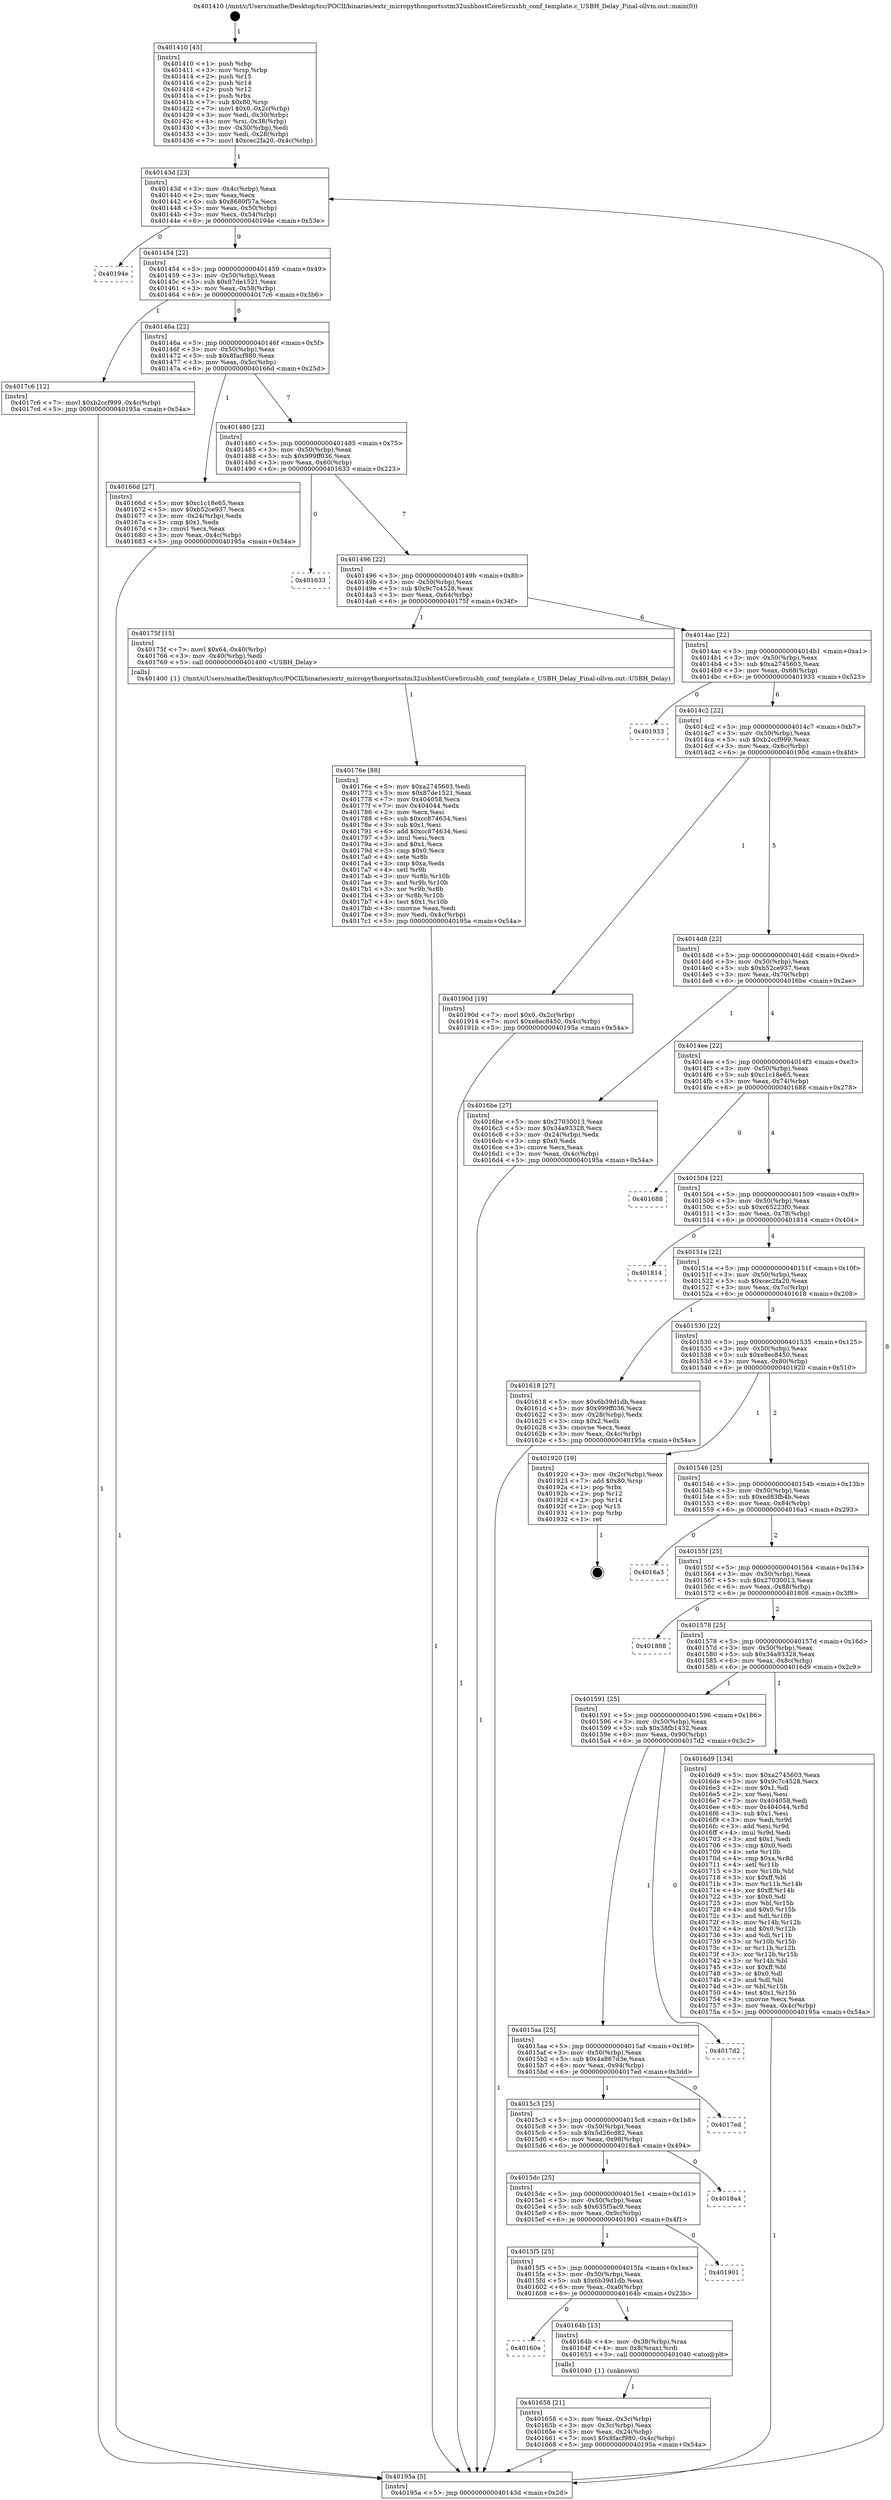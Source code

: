 digraph "0x401410" {
  label = "0x401410 (/mnt/c/Users/mathe/Desktop/tcc/POCII/binaries/extr_micropythonportsstm32usbhostCoreSrcusbh_conf_template.c_USBH_Delay_Final-ollvm.out::main(0))"
  labelloc = "t"
  node[shape=record]

  Entry [label="",width=0.3,height=0.3,shape=circle,fillcolor=black,style=filled]
  "0x40143d" [label="{
     0x40143d [23]\l
     | [instrs]\l
     &nbsp;&nbsp;0x40143d \<+3\>: mov -0x4c(%rbp),%eax\l
     &nbsp;&nbsp;0x401440 \<+2\>: mov %eax,%ecx\l
     &nbsp;&nbsp;0x401442 \<+6\>: sub $0x8680f57a,%ecx\l
     &nbsp;&nbsp;0x401448 \<+3\>: mov %eax,-0x50(%rbp)\l
     &nbsp;&nbsp;0x40144b \<+3\>: mov %ecx,-0x54(%rbp)\l
     &nbsp;&nbsp;0x40144e \<+6\>: je 000000000040194e \<main+0x53e\>\l
  }"]
  "0x40194e" [label="{
     0x40194e\l
  }", style=dashed]
  "0x401454" [label="{
     0x401454 [22]\l
     | [instrs]\l
     &nbsp;&nbsp;0x401454 \<+5\>: jmp 0000000000401459 \<main+0x49\>\l
     &nbsp;&nbsp;0x401459 \<+3\>: mov -0x50(%rbp),%eax\l
     &nbsp;&nbsp;0x40145c \<+5\>: sub $0x87de1521,%eax\l
     &nbsp;&nbsp;0x401461 \<+3\>: mov %eax,-0x58(%rbp)\l
     &nbsp;&nbsp;0x401464 \<+6\>: je 00000000004017c6 \<main+0x3b6\>\l
  }"]
  Exit [label="",width=0.3,height=0.3,shape=circle,fillcolor=black,style=filled,peripheries=2]
  "0x4017c6" [label="{
     0x4017c6 [12]\l
     | [instrs]\l
     &nbsp;&nbsp;0x4017c6 \<+7\>: movl $0xb2ccf999,-0x4c(%rbp)\l
     &nbsp;&nbsp;0x4017cd \<+5\>: jmp 000000000040195a \<main+0x54a\>\l
  }"]
  "0x40146a" [label="{
     0x40146a [22]\l
     | [instrs]\l
     &nbsp;&nbsp;0x40146a \<+5\>: jmp 000000000040146f \<main+0x5f\>\l
     &nbsp;&nbsp;0x40146f \<+3\>: mov -0x50(%rbp),%eax\l
     &nbsp;&nbsp;0x401472 \<+5\>: sub $0x8facf980,%eax\l
     &nbsp;&nbsp;0x401477 \<+3\>: mov %eax,-0x5c(%rbp)\l
     &nbsp;&nbsp;0x40147a \<+6\>: je 000000000040166d \<main+0x25d\>\l
  }"]
  "0x40176e" [label="{
     0x40176e [88]\l
     | [instrs]\l
     &nbsp;&nbsp;0x40176e \<+5\>: mov $0xa2745603,%edi\l
     &nbsp;&nbsp;0x401773 \<+5\>: mov $0x87de1521,%eax\l
     &nbsp;&nbsp;0x401778 \<+7\>: mov 0x404058,%ecx\l
     &nbsp;&nbsp;0x40177f \<+7\>: mov 0x404044,%edx\l
     &nbsp;&nbsp;0x401786 \<+2\>: mov %ecx,%esi\l
     &nbsp;&nbsp;0x401788 \<+6\>: sub $0xcc874634,%esi\l
     &nbsp;&nbsp;0x40178e \<+3\>: sub $0x1,%esi\l
     &nbsp;&nbsp;0x401791 \<+6\>: add $0xcc874634,%esi\l
     &nbsp;&nbsp;0x401797 \<+3\>: imul %esi,%ecx\l
     &nbsp;&nbsp;0x40179a \<+3\>: and $0x1,%ecx\l
     &nbsp;&nbsp;0x40179d \<+3\>: cmp $0x0,%ecx\l
     &nbsp;&nbsp;0x4017a0 \<+4\>: sete %r8b\l
     &nbsp;&nbsp;0x4017a4 \<+3\>: cmp $0xa,%edx\l
     &nbsp;&nbsp;0x4017a7 \<+4\>: setl %r9b\l
     &nbsp;&nbsp;0x4017ab \<+3\>: mov %r8b,%r10b\l
     &nbsp;&nbsp;0x4017ae \<+3\>: and %r9b,%r10b\l
     &nbsp;&nbsp;0x4017b1 \<+3\>: xor %r9b,%r8b\l
     &nbsp;&nbsp;0x4017b4 \<+3\>: or %r8b,%r10b\l
     &nbsp;&nbsp;0x4017b7 \<+4\>: test $0x1,%r10b\l
     &nbsp;&nbsp;0x4017bb \<+3\>: cmovne %eax,%edi\l
     &nbsp;&nbsp;0x4017be \<+3\>: mov %edi,-0x4c(%rbp)\l
     &nbsp;&nbsp;0x4017c1 \<+5\>: jmp 000000000040195a \<main+0x54a\>\l
  }"]
  "0x40166d" [label="{
     0x40166d [27]\l
     | [instrs]\l
     &nbsp;&nbsp;0x40166d \<+5\>: mov $0xc1c18e65,%eax\l
     &nbsp;&nbsp;0x401672 \<+5\>: mov $0xb52ce937,%ecx\l
     &nbsp;&nbsp;0x401677 \<+3\>: mov -0x24(%rbp),%edx\l
     &nbsp;&nbsp;0x40167a \<+3\>: cmp $0x1,%edx\l
     &nbsp;&nbsp;0x40167d \<+3\>: cmovl %ecx,%eax\l
     &nbsp;&nbsp;0x401680 \<+3\>: mov %eax,-0x4c(%rbp)\l
     &nbsp;&nbsp;0x401683 \<+5\>: jmp 000000000040195a \<main+0x54a\>\l
  }"]
  "0x401480" [label="{
     0x401480 [22]\l
     | [instrs]\l
     &nbsp;&nbsp;0x401480 \<+5\>: jmp 0000000000401485 \<main+0x75\>\l
     &nbsp;&nbsp;0x401485 \<+3\>: mov -0x50(%rbp),%eax\l
     &nbsp;&nbsp;0x401488 \<+5\>: sub $0x999ff036,%eax\l
     &nbsp;&nbsp;0x40148d \<+3\>: mov %eax,-0x60(%rbp)\l
     &nbsp;&nbsp;0x401490 \<+6\>: je 0000000000401633 \<main+0x223\>\l
  }"]
  "0x401658" [label="{
     0x401658 [21]\l
     | [instrs]\l
     &nbsp;&nbsp;0x401658 \<+3\>: mov %eax,-0x3c(%rbp)\l
     &nbsp;&nbsp;0x40165b \<+3\>: mov -0x3c(%rbp),%eax\l
     &nbsp;&nbsp;0x40165e \<+3\>: mov %eax,-0x24(%rbp)\l
     &nbsp;&nbsp;0x401661 \<+7\>: movl $0x8facf980,-0x4c(%rbp)\l
     &nbsp;&nbsp;0x401668 \<+5\>: jmp 000000000040195a \<main+0x54a\>\l
  }"]
  "0x401633" [label="{
     0x401633\l
  }", style=dashed]
  "0x401496" [label="{
     0x401496 [22]\l
     | [instrs]\l
     &nbsp;&nbsp;0x401496 \<+5\>: jmp 000000000040149b \<main+0x8b\>\l
     &nbsp;&nbsp;0x40149b \<+3\>: mov -0x50(%rbp),%eax\l
     &nbsp;&nbsp;0x40149e \<+5\>: sub $0x9c7c4528,%eax\l
     &nbsp;&nbsp;0x4014a3 \<+3\>: mov %eax,-0x64(%rbp)\l
     &nbsp;&nbsp;0x4014a6 \<+6\>: je 000000000040175f \<main+0x34f\>\l
  }"]
  "0x40160e" [label="{
     0x40160e\l
  }", style=dashed]
  "0x40175f" [label="{
     0x40175f [15]\l
     | [instrs]\l
     &nbsp;&nbsp;0x40175f \<+7\>: movl $0x64,-0x40(%rbp)\l
     &nbsp;&nbsp;0x401766 \<+3\>: mov -0x40(%rbp),%edi\l
     &nbsp;&nbsp;0x401769 \<+5\>: call 0000000000401400 \<USBH_Delay\>\l
     | [calls]\l
     &nbsp;&nbsp;0x401400 \{1\} (/mnt/c/Users/mathe/Desktop/tcc/POCII/binaries/extr_micropythonportsstm32usbhostCoreSrcusbh_conf_template.c_USBH_Delay_Final-ollvm.out::USBH_Delay)\l
  }"]
  "0x4014ac" [label="{
     0x4014ac [22]\l
     | [instrs]\l
     &nbsp;&nbsp;0x4014ac \<+5\>: jmp 00000000004014b1 \<main+0xa1\>\l
     &nbsp;&nbsp;0x4014b1 \<+3\>: mov -0x50(%rbp),%eax\l
     &nbsp;&nbsp;0x4014b4 \<+5\>: sub $0xa2745603,%eax\l
     &nbsp;&nbsp;0x4014b9 \<+3\>: mov %eax,-0x68(%rbp)\l
     &nbsp;&nbsp;0x4014bc \<+6\>: je 0000000000401933 \<main+0x523\>\l
  }"]
  "0x40164b" [label="{
     0x40164b [13]\l
     | [instrs]\l
     &nbsp;&nbsp;0x40164b \<+4\>: mov -0x38(%rbp),%rax\l
     &nbsp;&nbsp;0x40164f \<+4\>: mov 0x8(%rax),%rdi\l
     &nbsp;&nbsp;0x401653 \<+5\>: call 0000000000401040 \<atoi@plt\>\l
     | [calls]\l
     &nbsp;&nbsp;0x401040 \{1\} (unknown)\l
  }"]
  "0x401933" [label="{
     0x401933\l
  }", style=dashed]
  "0x4014c2" [label="{
     0x4014c2 [22]\l
     | [instrs]\l
     &nbsp;&nbsp;0x4014c2 \<+5\>: jmp 00000000004014c7 \<main+0xb7\>\l
     &nbsp;&nbsp;0x4014c7 \<+3\>: mov -0x50(%rbp),%eax\l
     &nbsp;&nbsp;0x4014ca \<+5\>: sub $0xb2ccf999,%eax\l
     &nbsp;&nbsp;0x4014cf \<+3\>: mov %eax,-0x6c(%rbp)\l
     &nbsp;&nbsp;0x4014d2 \<+6\>: je 000000000040190d \<main+0x4fd\>\l
  }"]
  "0x4015f5" [label="{
     0x4015f5 [25]\l
     | [instrs]\l
     &nbsp;&nbsp;0x4015f5 \<+5\>: jmp 00000000004015fa \<main+0x1ea\>\l
     &nbsp;&nbsp;0x4015fa \<+3\>: mov -0x50(%rbp),%eax\l
     &nbsp;&nbsp;0x4015fd \<+5\>: sub $0x6b39d1db,%eax\l
     &nbsp;&nbsp;0x401602 \<+6\>: mov %eax,-0xa0(%rbp)\l
     &nbsp;&nbsp;0x401608 \<+6\>: je 000000000040164b \<main+0x23b\>\l
  }"]
  "0x40190d" [label="{
     0x40190d [19]\l
     | [instrs]\l
     &nbsp;&nbsp;0x40190d \<+7\>: movl $0x0,-0x2c(%rbp)\l
     &nbsp;&nbsp;0x401914 \<+7\>: movl $0xe8ec8450,-0x4c(%rbp)\l
     &nbsp;&nbsp;0x40191b \<+5\>: jmp 000000000040195a \<main+0x54a\>\l
  }"]
  "0x4014d8" [label="{
     0x4014d8 [22]\l
     | [instrs]\l
     &nbsp;&nbsp;0x4014d8 \<+5\>: jmp 00000000004014dd \<main+0xcd\>\l
     &nbsp;&nbsp;0x4014dd \<+3\>: mov -0x50(%rbp),%eax\l
     &nbsp;&nbsp;0x4014e0 \<+5\>: sub $0xb52ce937,%eax\l
     &nbsp;&nbsp;0x4014e5 \<+3\>: mov %eax,-0x70(%rbp)\l
     &nbsp;&nbsp;0x4014e8 \<+6\>: je 00000000004016be \<main+0x2ae\>\l
  }"]
  "0x401901" [label="{
     0x401901\l
  }", style=dashed]
  "0x4016be" [label="{
     0x4016be [27]\l
     | [instrs]\l
     &nbsp;&nbsp;0x4016be \<+5\>: mov $0x27030013,%eax\l
     &nbsp;&nbsp;0x4016c3 \<+5\>: mov $0x34a93328,%ecx\l
     &nbsp;&nbsp;0x4016c8 \<+3\>: mov -0x24(%rbp),%edx\l
     &nbsp;&nbsp;0x4016cb \<+3\>: cmp $0x0,%edx\l
     &nbsp;&nbsp;0x4016ce \<+3\>: cmove %ecx,%eax\l
     &nbsp;&nbsp;0x4016d1 \<+3\>: mov %eax,-0x4c(%rbp)\l
     &nbsp;&nbsp;0x4016d4 \<+5\>: jmp 000000000040195a \<main+0x54a\>\l
  }"]
  "0x4014ee" [label="{
     0x4014ee [22]\l
     | [instrs]\l
     &nbsp;&nbsp;0x4014ee \<+5\>: jmp 00000000004014f3 \<main+0xe3\>\l
     &nbsp;&nbsp;0x4014f3 \<+3\>: mov -0x50(%rbp),%eax\l
     &nbsp;&nbsp;0x4014f6 \<+5\>: sub $0xc1c18e65,%eax\l
     &nbsp;&nbsp;0x4014fb \<+3\>: mov %eax,-0x74(%rbp)\l
     &nbsp;&nbsp;0x4014fe \<+6\>: je 0000000000401688 \<main+0x278\>\l
  }"]
  "0x4015dc" [label="{
     0x4015dc [25]\l
     | [instrs]\l
     &nbsp;&nbsp;0x4015dc \<+5\>: jmp 00000000004015e1 \<main+0x1d1\>\l
     &nbsp;&nbsp;0x4015e1 \<+3\>: mov -0x50(%rbp),%eax\l
     &nbsp;&nbsp;0x4015e4 \<+5\>: sub $0x635f5ac9,%eax\l
     &nbsp;&nbsp;0x4015e9 \<+6\>: mov %eax,-0x9c(%rbp)\l
     &nbsp;&nbsp;0x4015ef \<+6\>: je 0000000000401901 \<main+0x4f1\>\l
  }"]
  "0x401688" [label="{
     0x401688\l
  }", style=dashed]
  "0x401504" [label="{
     0x401504 [22]\l
     | [instrs]\l
     &nbsp;&nbsp;0x401504 \<+5\>: jmp 0000000000401509 \<main+0xf9\>\l
     &nbsp;&nbsp;0x401509 \<+3\>: mov -0x50(%rbp),%eax\l
     &nbsp;&nbsp;0x40150c \<+5\>: sub $0xc65223f0,%eax\l
     &nbsp;&nbsp;0x401511 \<+3\>: mov %eax,-0x78(%rbp)\l
     &nbsp;&nbsp;0x401514 \<+6\>: je 0000000000401814 \<main+0x404\>\l
  }"]
  "0x4018a4" [label="{
     0x4018a4\l
  }", style=dashed]
  "0x401814" [label="{
     0x401814\l
  }", style=dashed]
  "0x40151a" [label="{
     0x40151a [22]\l
     | [instrs]\l
     &nbsp;&nbsp;0x40151a \<+5\>: jmp 000000000040151f \<main+0x10f\>\l
     &nbsp;&nbsp;0x40151f \<+3\>: mov -0x50(%rbp),%eax\l
     &nbsp;&nbsp;0x401522 \<+5\>: sub $0xcec2fa20,%eax\l
     &nbsp;&nbsp;0x401527 \<+3\>: mov %eax,-0x7c(%rbp)\l
     &nbsp;&nbsp;0x40152a \<+6\>: je 0000000000401618 \<main+0x208\>\l
  }"]
  "0x4015c3" [label="{
     0x4015c3 [25]\l
     | [instrs]\l
     &nbsp;&nbsp;0x4015c3 \<+5\>: jmp 00000000004015c8 \<main+0x1b8\>\l
     &nbsp;&nbsp;0x4015c8 \<+3\>: mov -0x50(%rbp),%eax\l
     &nbsp;&nbsp;0x4015cb \<+5\>: sub $0x5d26cd82,%eax\l
     &nbsp;&nbsp;0x4015d0 \<+6\>: mov %eax,-0x98(%rbp)\l
     &nbsp;&nbsp;0x4015d6 \<+6\>: je 00000000004018a4 \<main+0x494\>\l
  }"]
  "0x401618" [label="{
     0x401618 [27]\l
     | [instrs]\l
     &nbsp;&nbsp;0x401618 \<+5\>: mov $0x6b39d1db,%eax\l
     &nbsp;&nbsp;0x40161d \<+5\>: mov $0x999ff036,%ecx\l
     &nbsp;&nbsp;0x401622 \<+3\>: mov -0x28(%rbp),%edx\l
     &nbsp;&nbsp;0x401625 \<+3\>: cmp $0x2,%edx\l
     &nbsp;&nbsp;0x401628 \<+3\>: cmovne %ecx,%eax\l
     &nbsp;&nbsp;0x40162b \<+3\>: mov %eax,-0x4c(%rbp)\l
     &nbsp;&nbsp;0x40162e \<+5\>: jmp 000000000040195a \<main+0x54a\>\l
  }"]
  "0x401530" [label="{
     0x401530 [22]\l
     | [instrs]\l
     &nbsp;&nbsp;0x401530 \<+5\>: jmp 0000000000401535 \<main+0x125\>\l
     &nbsp;&nbsp;0x401535 \<+3\>: mov -0x50(%rbp),%eax\l
     &nbsp;&nbsp;0x401538 \<+5\>: sub $0xe8ec8450,%eax\l
     &nbsp;&nbsp;0x40153d \<+3\>: mov %eax,-0x80(%rbp)\l
     &nbsp;&nbsp;0x401540 \<+6\>: je 0000000000401920 \<main+0x510\>\l
  }"]
  "0x40195a" [label="{
     0x40195a [5]\l
     | [instrs]\l
     &nbsp;&nbsp;0x40195a \<+5\>: jmp 000000000040143d \<main+0x2d\>\l
  }"]
  "0x401410" [label="{
     0x401410 [45]\l
     | [instrs]\l
     &nbsp;&nbsp;0x401410 \<+1\>: push %rbp\l
     &nbsp;&nbsp;0x401411 \<+3\>: mov %rsp,%rbp\l
     &nbsp;&nbsp;0x401414 \<+2\>: push %r15\l
     &nbsp;&nbsp;0x401416 \<+2\>: push %r14\l
     &nbsp;&nbsp;0x401418 \<+2\>: push %r12\l
     &nbsp;&nbsp;0x40141a \<+1\>: push %rbx\l
     &nbsp;&nbsp;0x40141b \<+7\>: sub $0x80,%rsp\l
     &nbsp;&nbsp;0x401422 \<+7\>: movl $0x0,-0x2c(%rbp)\l
     &nbsp;&nbsp;0x401429 \<+3\>: mov %edi,-0x30(%rbp)\l
     &nbsp;&nbsp;0x40142c \<+4\>: mov %rsi,-0x38(%rbp)\l
     &nbsp;&nbsp;0x401430 \<+3\>: mov -0x30(%rbp),%edi\l
     &nbsp;&nbsp;0x401433 \<+3\>: mov %edi,-0x28(%rbp)\l
     &nbsp;&nbsp;0x401436 \<+7\>: movl $0xcec2fa20,-0x4c(%rbp)\l
  }"]
  "0x4017ed" [label="{
     0x4017ed\l
  }", style=dashed]
  "0x401920" [label="{
     0x401920 [19]\l
     | [instrs]\l
     &nbsp;&nbsp;0x401920 \<+3\>: mov -0x2c(%rbp),%eax\l
     &nbsp;&nbsp;0x401923 \<+7\>: add $0x80,%rsp\l
     &nbsp;&nbsp;0x40192a \<+1\>: pop %rbx\l
     &nbsp;&nbsp;0x40192b \<+2\>: pop %r12\l
     &nbsp;&nbsp;0x40192d \<+2\>: pop %r14\l
     &nbsp;&nbsp;0x40192f \<+2\>: pop %r15\l
     &nbsp;&nbsp;0x401931 \<+1\>: pop %rbp\l
     &nbsp;&nbsp;0x401932 \<+1\>: ret\l
  }"]
  "0x401546" [label="{
     0x401546 [25]\l
     | [instrs]\l
     &nbsp;&nbsp;0x401546 \<+5\>: jmp 000000000040154b \<main+0x13b\>\l
     &nbsp;&nbsp;0x40154b \<+3\>: mov -0x50(%rbp),%eax\l
     &nbsp;&nbsp;0x40154e \<+5\>: sub $0xed83fb4b,%eax\l
     &nbsp;&nbsp;0x401553 \<+6\>: mov %eax,-0x84(%rbp)\l
     &nbsp;&nbsp;0x401559 \<+6\>: je 00000000004016a3 \<main+0x293\>\l
  }"]
  "0x4015aa" [label="{
     0x4015aa [25]\l
     | [instrs]\l
     &nbsp;&nbsp;0x4015aa \<+5\>: jmp 00000000004015af \<main+0x19f\>\l
     &nbsp;&nbsp;0x4015af \<+3\>: mov -0x50(%rbp),%eax\l
     &nbsp;&nbsp;0x4015b2 \<+5\>: sub $0x4a867d3e,%eax\l
     &nbsp;&nbsp;0x4015b7 \<+6\>: mov %eax,-0x94(%rbp)\l
     &nbsp;&nbsp;0x4015bd \<+6\>: je 00000000004017ed \<main+0x3dd\>\l
  }"]
  "0x4016a3" [label="{
     0x4016a3\l
  }", style=dashed]
  "0x40155f" [label="{
     0x40155f [25]\l
     | [instrs]\l
     &nbsp;&nbsp;0x40155f \<+5\>: jmp 0000000000401564 \<main+0x154\>\l
     &nbsp;&nbsp;0x401564 \<+3\>: mov -0x50(%rbp),%eax\l
     &nbsp;&nbsp;0x401567 \<+5\>: sub $0x27030013,%eax\l
     &nbsp;&nbsp;0x40156c \<+6\>: mov %eax,-0x88(%rbp)\l
     &nbsp;&nbsp;0x401572 \<+6\>: je 0000000000401808 \<main+0x3f8\>\l
  }"]
  "0x4017d2" [label="{
     0x4017d2\l
  }", style=dashed]
  "0x401808" [label="{
     0x401808\l
  }", style=dashed]
  "0x401578" [label="{
     0x401578 [25]\l
     | [instrs]\l
     &nbsp;&nbsp;0x401578 \<+5\>: jmp 000000000040157d \<main+0x16d\>\l
     &nbsp;&nbsp;0x40157d \<+3\>: mov -0x50(%rbp),%eax\l
     &nbsp;&nbsp;0x401580 \<+5\>: sub $0x34a93328,%eax\l
     &nbsp;&nbsp;0x401585 \<+6\>: mov %eax,-0x8c(%rbp)\l
     &nbsp;&nbsp;0x40158b \<+6\>: je 00000000004016d9 \<main+0x2c9\>\l
  }"]
  "0x401591" [label="{
     0x401591 [25]\l
     | [instrs]\l
     &nbsp;&nbsp;0x401591 \<+5\>: jmp 0000000000401596 \<main+0x186\>\l
     &nbsp;&nbsp;0x401596 \<+3\>: mov -0x50(%rbp),%eax\l
     &nbsp;&nbsp;0x401599 \<+5\>: sub $0x38fb1432,%eax\l
     &nbsp;&nbsp;0x40159e \<+6\>: mov %eax,-0x90(%rbp)\l
     &nbsp;&nbsp;0x4015a4 \<+6\>: je 00000000004017d2 \<main+0x3c2\>\l
  }"]
  "0x4016d9" [label="{
     0x4016d9 [134]\l
     | [instrs]\l
     &nbsp;&nbsp;0x4016d9 \<+5\>: mov $0xa2745603,%eax\l
     &nbsp;&nbsp;0x4016de \<+5\>: mov $0x9c7c4528,%ecx\l
     &nbsp;&nbsp;0x4016e3 \<+2\>: mov $0x1,%dl\l
     &nbsp;&nbsp;0x4016e5 \<+2\>: xor %esi,%esi\l
     &nbsp;&nbsp;0x4016e7 \<+7\>: mov 0x404058,%edi\l
     &nbsp;&nbsp;0x4016ee \<+8\>: mov 0x404044,%r8d\l
     &nbsp;&nbsp;0x4016f6 \<+3\>: sub $0x1,%esi\l
     &nbsp;&nbsp;0x4016f9 \<+3\>: mov %edi,%r9d\l
     &nbsp;&nbsp;0x4016fc \<+3\>: add %esi,%r9d\l
     &nbsp;&nbsp;0x4016ff \<+4\>: imul %r9d,%edi\l
     &nbsp;&nbsp;0x401703 \<+3\>: and $0x1,%edi\l
     &nbsp;&nbsp;0x401706 \<+3\>: cmp $0x0,%edi\l
     &nbsp;&nbsp;0x401709 \<+4\>: sete %r10b\l
     &nbsp;&nbsp;0x40170d \<+4\>: cmp $0xa,%r8d\l
     &nbsp;&nbsp;0x401711 \<+4\>: setl %r11b\l
     &nbsp;&nbsp;0x401715 \<+3\>: mov %r10b,%bl\l
     &nbsp;&nbsp;0x401718 \<+3\>: xor $0xff,%bl\l
     &nbsp;&nbsp;0x40171b \<+3\>: mov %r11b,%r14b\l
     &nbsp;&nbsp;0x40171e \<+4\>: xor $0xff,%r14b\l
     &nbsp;&nbsp;0x401722 \<+3\>: xor $0x0,%dl\l
     &nbsp;&nbsp;0x401725 \<+3\>: mov %bl,%r15b\l
     &nbsp;&nbsp;0x401728 \<+4\>: and $0x0,%r15b\l
     &nbsp;&nbsp;0x40172c \<+3\>: and %dl,%r10b\l
     &nbsp;&nbsp;0x40172f \<+3\>: mov %r14b,%r12b\l
     &nbsp;&nbsp;0x401732 \<+4\>: and $0x0,%r12b\l
     &nbsp;&nbsp;0x401736 \<+3\>: and %dl,%r11b\l
     &nbsp;&nbsp;0x401739 \<+3\>: or %r10b,%r15b\l
     &nbsp;&nbsp;0x40173c \<+3\>: or %r11b,%r12b\l
     &nbsp;&nbsp;0x40173f \<+3\>: xor %r12b,%r15b\l
     &nbsp;&nbsp;0x401742 \<+3\>: or %r14b,%bl\l
     &nbsp;&nbsp;0x401745 \<+3\>: xor $0xff,%bl\l
     &nbsp;&nbsp;0x401748 \<+3\>: or $0x0,%dl\l
     &nbsp;&nbsp;0x40174b \<+2\>: and %dl,%bl\l
     &nbsp;&nbsp;0x40174d \<+3\>: or %bl,%r15b\l
     &nbsp;&nbsp;0x401750 \<+4\>: test $0x1,%r15b\l
     &nbsp;&nbsp;0x401754 \<+3\>: cmovne %ecx,%eax\l
     &nbsp;&nbsp;0x401757 \<+3\>: mov %eax,-0x4c(%rbp)\l
     &nbsp;&nbsp;0x40175a \<+5\>: jmp 000000000040195a \<main+0x54a\>\l
  }"]
  Entry -> "0x401410" [label=" 1"]
  "0x40143d" -> "0x40194e" [label=" 0"]
  "0x40143d" -> "0x401454" [label=" 9"]
  "0x401920" -> Exit [label=" 1"]
  "0x401454" -> "0x4017c6" [label=" 1"]
  "0x401454" -> "0x40146a" [label=" 8"]
  "0x40190d" -> "0x40195a" [label=" 1"]
  "0x40146a" -> "0x40166d" [label=" 1"]
  "0x40146a" -> "0x401480" [label=" 7"]
  "0x4017c6" -> "0x40195a" [label=" 1"]
  "0x401480" -> "0x401633" [label=" 0"]
  "0x401480" -> "0x401496" [label=" 7"]
  "0x40176e" -> "0x40195a" [label=" 1"]
  "0x401496" -> "0x40175f" [label=" 1"]
  "0x401496" -> "0x4014ac" [label=" 6"]
  "0x40175f" -> "0x40176e" [label=" 1"]
  "0x4014ac" -> "0x401933" [label=" 0"]
  "0x4014ac" -> "0x4014c2" [label=" 6"]
  "0x4016d9" -> "0x40195a" [label=" 1"]
  "0x4014c2" -> "0x40190d" [label=" 1"]
  "0x4014c2" -> "0x4014d8" [label=" 5"]
  "0x40166d" -> "0x40195a" [label=" 1"]
  "0x4014d8" -> "0x4016be" [label=" 1"]
  "0x4014d8" -> "0x4014ee" [label=" 4"]
  "0x401658" -> "0x40195a" [label=" 1"]
  "0x4014ee" -> "0x401688" [label=" 0"]
  "0x4014ee" -> "0x401504" [label=" 4"]
  "0x4015f5" -> "0x40160e" [label=" 0"]
  "0x401504" -> "0x401814" [label=" 0"]
  "0x401504" -> "0x40151a" [label=" 4"]
  "0x4015f5" -> "0x40164b" [label=" 1"]
  "0x40151a" -> "0x401618" [label=" 1"]
  "0x40151a" -> "0x401530" [label=" 3"]
  "0x401618" -> "0x40195a" [label=" 1"]
  "0x401410" -> "0x40143d" [label=" 1"]
  "0x40195a" -> "0x40143d" [label=" 8"]
  "0x4015dc" -> "0x4015f5" [label=" 1"]
  "0x401530" -> "0x401920" [label=" 1"]
  "0x401530" -> "0x401546" [label=" 2"]
  "0x4015dc" -> "0x401901" [label=" 0"]
  "0x401546" -> "0x4016a3" [label=" 0"]
  "0x401546" -> "0x40155f" [label=" 2"]
  "0x4015c3" -> "0x4015dc" [label=" 1"]
  "0x40155f" -> "0x401808" [label=" 0"]
  "0x40155f" -> "0x401578" [label=" 2"]
  "0x4015c3" -> "0x4018a4" [label=" 0"]
  "0x401578" -> "0x4016d9" [label=" 1"]
  "0x401578" -> "0x401591" [label=" 1"]
  "0x4016be" -> "0x40195a" [label=" 1"]
  "0x401591" -> "0x4017d2" [label=" 0"]
  "0x401591" -> "0x4015aa" [label=" 1"]
  "0x40164b" -> "0x401658" [label=" 1"]
  "0x4015aa" -> "0x4017ed" [label=" 0"]
  "0x4015aa" -> "0x4015c3" [label=" 1"]
}
